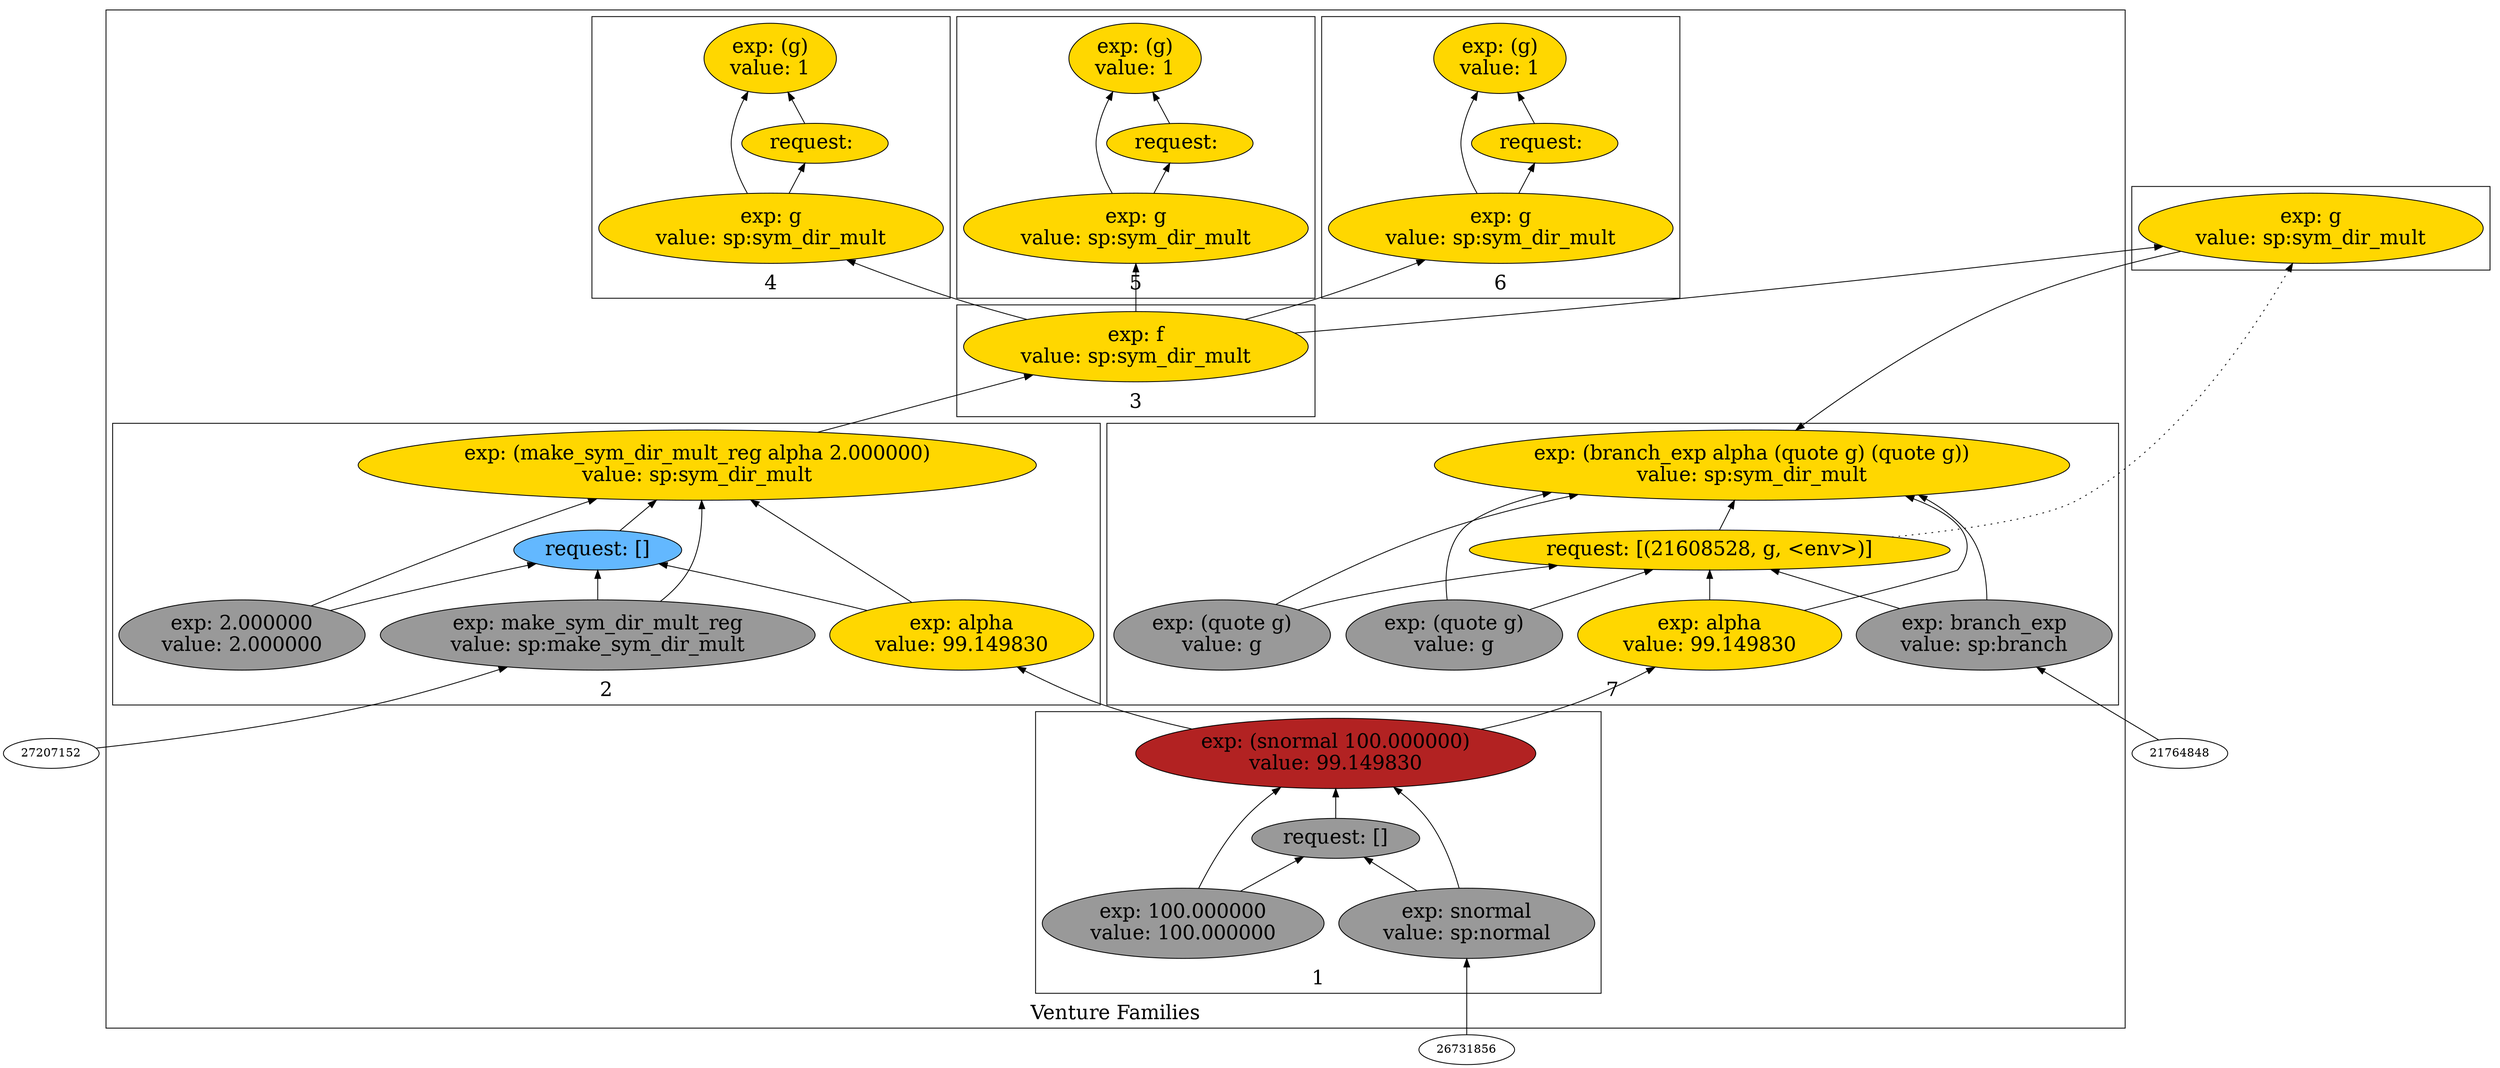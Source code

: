 digraph {
rankdir=BT
fontsize=24
subgraph cluster1 {
label="Venture Families"
subgraph cluster2 {
label="1"
"21600256"["fillcolor"="firebrick" "fontsize"="24" "label"="exp: (snormal 100.000000)\nvalue: 99.149830" "shape"="ellipse" "style"="filled" ]
"28719440"["fillcolor"="grey60" "fontsize"="24" "label"="request: []" "shape"="ellipse" "style"="filled" ]
"21616208"["fillcolor"="grey60" "fontsize"="24" "label"="exp: snormal\nvalue: sp:normal" "shape"="ellipse" "style"="filled" ]
"19076864"["fillcolor"="grey60" "fontsize"="24" "label"="exp: 100.000000\nvalue: 100.000000" "shape"="ellipse" "style"="filled" ]
}

subgraph cluster3 {
label="2"
"20391696"["fillcolor"="gold" "fontsize"="24" "label"="exp: (make_sym_dir_mult_reg alpha 2.000000)\nvalue: sp:sym_dir_mult" "shape"="ellipse" "style"="filled" ]
"23610064"["fillcolor"="steelblue1" "fontsize"="24" "label"="request: []" "shape"="ellipse" "style"="filled" ]
"22059072"["fillcolor"="grey60" "fontsize"="24" "label"="exp: make_sym_dir_mult_reg\nvalue: sp:make_sym_dir_mult" "shape"="ellipse" "style"="filled" ]
"25014224"["fillcolor"="gold" "fontsize"="24" "label"="exp: alpha\nvalue: 99.149830" "shape"="ellipse" "style"="filled" ]
"24940288"["fillcolor"="grey60" "fontsize"="24" "label"="exp: 2.000000\nvalue: 2.000000" "shape"="ellipse" "style"="filled" ]
}

subgraph cluster4 {
label="3"
"24988336"["fillcolor"="gold" "fontsize"="24" "label"="exp: f\nvalue: sp:sym_dir_mult" "shape"="ellipse" "style"="filled" ]
}

subgraph cluster5 {
label="4"
"23051008"["fillcolor"="gold" "fontsize"="24" "label"="exp: (g)\nvalue: 1" "shape"="ellipse" "style"="filled" ]
"24625888"["fillcolor"="gold" "fontsize"="24" "label"="request: " "shape"="ellipse" "style"="filled" ]
"24181936"["fillcolor"="gold" "fontsize"="24" "label"="exp: g\nvalue: sp:sym_dir_mult" "shape"="ellipse" "style"="filled" ]
}

subgraph cluster6 {
label="5"
"23304768"["fillcolor"="gold" "fontsize"="24" "label"="exp: (g)\nvalue: 1" "shape"="ellipse" "style"="filled" ]
"22582864"["fillcolor"="gold" "fontsize"="24" "label"="request: " "shape"="ellipse" "style"="filled" ]
"23710592"["fillcolor"="gold" "fontsize"="24" "label"="exp: g\nvalue: sp:sym_dir_mult" "shape"="ellipse" "style"="filled" ]
}

subgraph cluster7 {
label="6"
"24939776"["fillcolor"="gold" "fontsize"="24" "label"="exp: (g)\nvalue: 1" "shape"="ellipse" "style"="filled" ]
"22579328"["fillcolor"="gold" "fontsize"="24" "label"="request: " "shape"="ellipse" "style"="filled" ]
"21571136"["fillcolor"="gold" "fontsize"="24" "label"="exp: g\nvalue: sp:sym_dir_mult" "shape"="ellipse" "style"="filled" ]
}

subgraph cluster8 {
label="7"
"21801008"["fillcolor"="gold" "fontsize"="24" "label"="exp: (branch_exp alpha (quote g) (quote g))\nvalue: sp:sym_dir_mult" "shape"="ellipse" "style"="filled" ]
"21608528"["fillcolor"="gold" "fontsize"="24" "label"="request: [(21608528, g, <env>)]" "shape"="ellipse" "style"="filled" ]
"23627488"["fillcolor"="grey60" "fontsize"="24" "label"="exp: branch_exp\nvalue: sp:branch" "shape"="ellipse" "style"="filled" ]
"21574256"["fillcolor"="gold" "fontsize"="24" "label"="exp: alpha\nvalue: 99.149830" "shape"="ellipse" "style"="filled" ]
"21564608"["fillcolor"="grey60" "fontsize"="24" "label"="exp: (quote g)\nvalue: g" "shape"="ellipse" "style"="filled" ]
"22672608"["fillcolor"="grey60" "fontsize"="24" "label"="exp: (quote g)\nvalue: g" "shape"="ellipse" "style"="filled" ]
}

}

subgraph cluster9 {
label=""
"23285904"["fillcolor"="gold" "fontsize"="24" "label"="exp: g\nvalue: sp:sym_dir_mult" "shape"="ellipse" "style"="filled" ]
}

"22059072" -> "20391696"["arrowhead"="normal" "color"="black" "constraint"="true" "style"="solid" ]
"22059072" -> "23610064"["arrowhead"="normal" "color"="black" "constraint"="true" "style"="solid" ]
"27207152" -> "22059072"["arrowhead"="normal" "color"="black" "constraint"="true" "style"="solid" ]
"25014224" -> "20391696"["arrowhead"="normal" "color"="black" "constraint"="true" "style"="solid" ]
"25014224" -> "23610064"["arrowhead"="normal" "color"="black" "constraint"="true" "style"="solid" ]
"21600256" -> "25014224"["arrowhead"="normal" "color"="black" "constraint"="true" "style"="solid" ]
"24940288" -> "20391696"["arrowhead"="normal" "color"="black" "constraint"="true" "style"="solid" ]
"24940288" -> "23610064"["arrowhead"="normal" "color"="black" "constraint"="true" "style"="solid" ]
"23610064" -> "20391696"["arrowhead"="normal" "color"="black" "constraint"="true" "style"="solid" ]
"21616208" -> "21600256"["arrowhead"="normal" "color"="black" "constraint"="true" "style"="solid" ]
"21616208" -> "28719440"["arrowhead"="normal" "color"="black" "constraint"="true" "style"="solid" ]
"26731856" -> "21616208"["arrowhead"="normal" "color"="black" "constraint"="true" "style"="solid" ]
"19076864" -> "21600256"["arrowhead"="normal" "color"="black" "constraint"="true" "style"="solid" ]
"19076864" -> "28719440"["arrowhead"="normal" "color"="black" "constraint"="true" "style"="solid" ]
"28719440" -> "21600256"["arrowhead"="normal" "color"="black" "constraint"="true" "style"="solid" ]
"23627488" -> "21801008"["arrowhead"="normal" "color"="black" "constraint"="true" "style"="solid" ]
"23627488" -> "21608528"["arrowhead"="normal" "color"="black" "constraint"="true" "style"="solid" ]
"21764848" -> "23627488"["arrowhead"="normal" "color"="black" "constraint"="true" "style"="solid" ]
"21574256" -> "21801008"["arrowhead"="normal" "color"="black" "constraint"="true" "style"="solid" ]
"21574256" -> "21608528"["arrowhead"="normal" "color"="black" "constraint"="true" "style"="solid" ]
"21600256" -> "21574256"["arrowhead"="normal" "color"="black" "constraint"="true" "style"="solid" ]
"21564608" -> "21801008"["arrowhead"="normal" "color"="black" "constraint"="true" "style"="solid" ]
"21564608" -> "21608528"["arrowhead"="normal" "color"="black" "constraint"="true" "style"="solid" ]
"22672608" -> "21801008"["arrowhead"="normal" "color"="black" "constraint"="true" "style"="solid" ]
"22672608" -> "21608528"["arrowhead"="normal" "color"="black" "constraint"="true" "style"="solid" ]
"21608528" -> "21801008"["arrowhead"="normal" "color"="black" "constraint"="true" "style"="solid" ]
"23285904" -> "21801008"["arrowhead"="normal" "color"="black" "constraint"="true" "style"="solid" ]
"21608528" -> "23285904"["arrowhead"="normal" "color"="black" "constraint"="false" "style"="dotted" ]
"24181936" -> "23051008"["arrowhead"="normal" "color"="black" "constraint"="true" "style"="solid" ]
"24181936" -> "24625888"["arrowhead"="normal" "color"="black" "constraint"="true" "style"="solid" ]
"24988336" -> "24181936"["arrowhead"="normal" "color"="black" "constraint"="true" "style"="solid" ]
"24625888" -> "23051008"["arrowhead"="normal" "color"="black" "constraint"="true" "style"="solid" ]
"24988336" -> "23285904"["arrowhead"="normal" "color"="black" "constraint"="true" "style"="solid" ]
"23710592" -> "23304768"["arrowhead"="normal" "color"="black" "constraint"="true" "style"="solid" ]
"23710592" -> "22582864"["arrowhead"="normal" "color"="black" "constraint"="true" "style"="solid" ]
"24988336" -> "23710592"["arrowhead"="normal" "color"="black" "constraint"="true" "style"="solid" ]
"22582864" -> "23304768"["arrowhead"="normal" "color"="black" "constraint"="true" "style"="solid" ]
"21571136" -> "24939776"["arrowhead"="normal" "color"="black" "constraint"="true" "style"="solid" ]
"21571136" -> "22579328"["arrowhead"="normal" "color"="black" "constraint"="true" "style"="solid" ]
"24988336" -> "21571136"["arrowhead"="normal" "color"="black" "constraint"="true" "style"="solid" ]
"22579328" -> "24939776"["arrowhead"="normal" "color"="black" "constraint"="true" "style"="solid" ]
"20391696" -> "24988336"["arrowhead"="normal" "color"="black" "constraint"="true" "style"="solid" ]

}